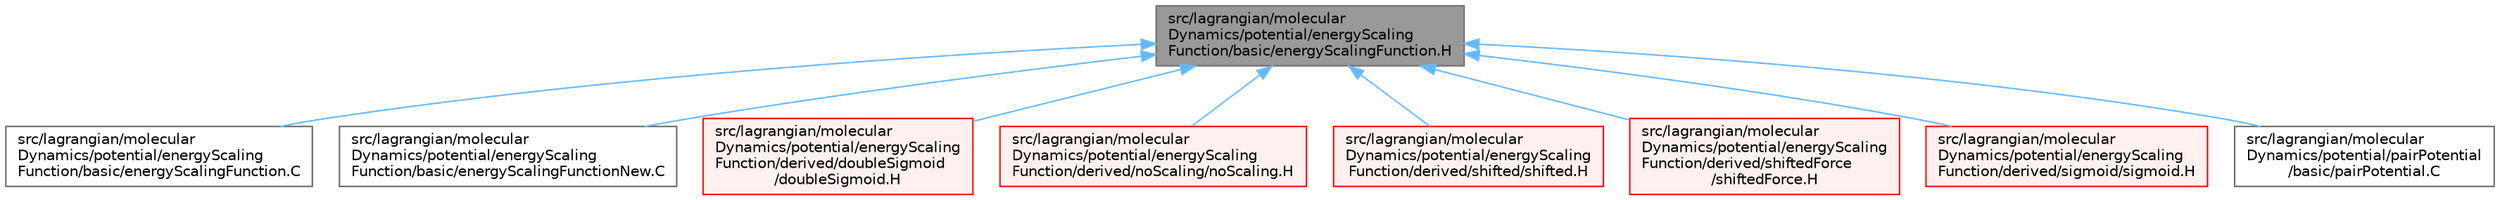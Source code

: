 digraph "src/lagrangian/molecularDynamics/potential/energyScalingFunction/basic/energyScalingFunction.H"
{
 // LATEX_PDF_SIZE
  bgcolor="transparent";
  edge [fontname=Helvetica,fontsize=10,labelfontname=Helvetica,labelfontsize=10];
  node [fontname=Helvetica,fontsize=10,shape=box,height=0.2,width=0.4];
  Node1 [id="Node000001",label="src/lagrangian/molecular\lDynamics/potential/energyScaling\lFunction/basic/energyScalingFunction.H",height=0.2,width=0.4,color="gray40", fillcolor="grey60", style="filled", fontcolor="black",tooltip=" "];
  Node1 -> Node2 [id="edge1_Node000001_Node000002",dir="back",color="steelblue1",style="solid",tooltip=" "];
  Node2 [id="Node000002",label="src/lagrangian/molecular\lDynamics/potential/energyScaling\lFunction/basic/energyScalingFunction.C",height=0.2,width=0.4,color="grey40", fillcolor="white", style="filled",URL="$energyScalingFunction_8C.html",tooltip=" "];
  Node1 -> Node3 [id="edge2_Node000001_Node000003",dir="back",color="steelblue1",style="solid",tooltip=" "];
  Node3 [id="Node000003",label="src/lagrangian/molecular\lDynamics/potential/energyScaling\lFunction/basic/energyScalingFunctionNew.C",height=0.2,width=0.4,color="grey40", fillcolor="white", style="filled",URL="$energyScalingFunctionNew_8C.html",tooltip=" "];
  Node1 -> Node4 [id="edge3_Node000001_Node000004",dir="back",color="steelblue1",style="solid",tooltip=" "];
  Node4 [id="Node000004",label="src/lagrangian/molecular\lDynamics/potential/energyScaling\lFunction/derived/doubleSigmoid\l/doubleSigmoid.H",height=0.2,width=0.4,color="red", fillcolor="#FFF0F0", style="filled",URL="$doubleSigmoid_8H.html",tooltip=" "];
  Node1 -> Node6 [id="edge4_Node000001_Node000006",dir="back",color="steelblue1",style="solid",tooltip=" "];
  Node6 [id="Node000006",label="src/lagrangian/molecular\lDynamics/potential/energyScaling\lFunction/derived/noScaling/noScaling.H",height=0.2,width=0.4,color="red", fillcolor="#FFF0F0", style="filled",URL="$noScaling_8H.html",tooltip=" "];
  Node1 -> Node8 [id="edge5_Node000001_Node000008",dir="back",color="steelblue1",style="solid",tooltip=" "];
  Node8 [id="Node000008",label="src/lagrangian/molecular\lDynamics/potential/energyScaling\lFunction/derived/shifted/shifted.H",height=0.2,width=0.4,color="red", fillcolor="#FFF0F0", style="filled",URL="$shifted_8H.html",tooltip=" "];
  Node1 -> Node10 [id="edge6_Node000001_Node000010",dir="back",color="steelblue1",style="solid",tooltip=" "];
  Node10 [id="Node000010",label="src/lagrangian/molecular\lDynamics/potential/energyScaling\lFunction/derived/shiftedForce\l/shiftedForce.H",height=0.2,width=0.4,color="red", fillcolor="#FFF0F0", style="filled",URL="$shiftedForce_8H.html",tooltip=" "];
  Node1 -> Node12 [id="edge7_Node000001_Node000012",dir="back",color="steelblue1",style="solid",tooltip=" "];
  Node12 [id="Node000012",label="src/lagrangian/molecular\lDynamics/potential/energyScaling\lFunction/derived/sigmoid/sigmoid.H",height=0.2,width=0.4,color="red", fillcolor="#FFF0F0", style="filled",URL="$sigmoid_8H.html",tooltip=" "];
  Node1 -> Node14 [id="edge8_Node000001_Node000014",dir="back",color="steelblue1",style="solid",tooltip=" "];
  Node14 [id="Node000014",label="src/lagrangian/molecular\lDynamics/potential/pairPotential\l/basic/pairPotential.C",height=0.2,width=0.4,color="grey40", fillcolor="white", style="filled",URL="$pairPotential_8C.html",tooltip=" "];
}
